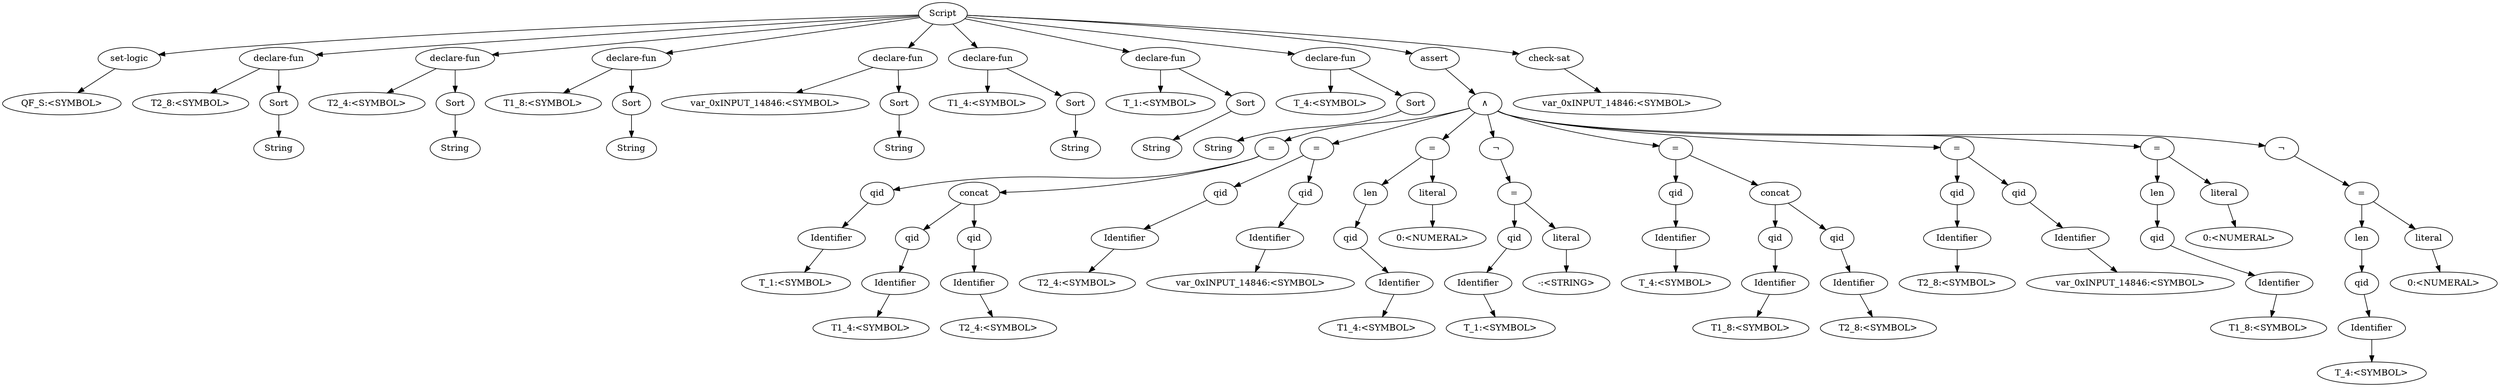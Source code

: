 digraph G { 
"0" [label="Script"];
"1" [label="set-logic"];
"0" -> "1";
"2" [label="QF_S:<SYMBOL>"];
"1" -> "2";
"3" [label="declare-fun"];
"0" -> "3";
"4" [label="T2_8:<SYMBOL>"];
"3" -> "4";
"5" [label="Sort"];
"3" -> "5";
"6" [label="String"];
"5" -> "6";
"7" [label="declare-fun"];
"0" -> "7";
"8" [label="T2_4:<SYMBOL>"];
"7" -> "8";
"9" [label="Sort"];
"7" -> "9";
"10" [label="String"];
"9" -> "10";
"11" [label="declare-fun"];
"0" -> "11";
"12" [label="T1_8:<SYMBOL>"];
"11" -> "12";
"13" [label="Sort"];
"11" -> "13";
"14" [label="String"];
"13" -> "14";
"15" [label="declare-fun"];
"0" -> "15";
"16" [label="var_0xINPUT_14846:<SYMBOL>"];
"15" -> "16";
"17" [label="Sort"];
"15" -> "17";
"18" [label="String"];
"17" -> "18";
"19" [label="declare-fun"];
"0" -> "19";
"20" [label="T1_4:<SYMBOL>"];
"19" -> "20";
"21" [label="Sort"];
"19" -> "21";
"22" [label="String"];
"21" -> "22";
"23" [label="declare-fun"];
"0" -> "23";
"24" [label="T_1:<SYMBOL>"];
"23" -> "24";
"25" [label="Sort"];
"23" -> "25";
"26" [label="String"];
"25" -> "26";
"27" [label="declare-fun"];
"0" -> "27";
"28" [label="T_4:<SYMBOL>"];
"27" -> "28";
"29" [label="Sort"];
"27" -> "29";
"30" [label="String"];
"29" -> "30";
"31" [label="assert"];
"0" -> "31";
"32" [label="&and;"];
"31" -> "32";
"33" [label="="];
"32" -> "33";
"34" [label="qid"];
"33" -> "34";
"35" [label="Identifier"];
"34" -> "35";
"36" [label="T_1:<SYMBOL>"];
"35" -> "36";
"37" [label="concat"];
"33" -> "37";
"38" [label="qid"];
"37" -> "38";
"39" [label="Identifier"];
"38" -> "39";
"40" [label="T1_4:<SYMBOL>"];
"39" -> "40";
"41" [label="qid"];
"37" -> "41";
"42" [label="Identifier"];
"41" -> "42";
"43" [label="T2_4:<SYMBOL>"];
"42" -> "43";
"44" [label="="];
"32" -> "44";
"45" [label="qid"];
"44" -> "45";
"46" [label="Identifier"];
"45" -> "46";
"47" [label="T2_4:<SYMBOL>"];
"46" -> "47";
"48" [label="qid"];
"44" -> "48";
"49" [label="Identifier"];
"48" -> "49";
"50" [label="var_0xINPUT_14846:<SYMBOL>"];
"49" -> "50";
"51" [label="="];
"32" -> "51";
"52" [label="len"];
"51" -> "52";
"53" [label="qid"];
"52" -> "53";
"54" [label="Identifier"];
"53" -> "54";
"55" [label="T1_4:<SYMBOL>"];
"54" -> "55";
"56" [label="literal"];
"51" -> "56";
"57" [label="0:<NUMERAL>"];
"56" -> "57";
"58" [label="&not;"];
"32" -> "58";
"59" [label="="];
"58" -> "59";
"60" [label="qid"];
"59" -> "60";
"61" [label="Identifier"];
"60" -> "61";
"62" [label="T_1:<SYMBOL>"];
"61" -> "62";
"63" [label="literal"];
"59" -> "63";
"64" [label="-:<STRING>"];
"63" -> "64";
"65" [label="="];
"32" -> "65";
"66" [label="qid"];
"65" -> "66";
"67" [label="Identifier"];
"66" -> "67";
"68" [label="T_4:<SYMBOL>"];
"67" -> "68";
"69" [label="concat"];
"65" -> "69";
"70" [label="qid"];
"69" -> "70";
"71" [label="Identifier"];
"70" -> "71";
"72" [label="T1_8:<SYMBOL>"];
"71" -> "72";
"73" [label="qid"];
"69" -> "73";
"74" [label="Identifier"];
"73" -> "74";
"75" [label="T2_8:<SYMBOL>"];
"74" -> "75";
"76" [label="="];
"32" -> "76";
"77" [label="qid"];
"76" -> "77";
"78" [label="Identifier"];
"77" -> "78";
"79" [label="T2_8:<SYMBOL>"];
"78" -> "79";
"80" [label="qid"];
"76" -> "80";
"81" [label="Identifier"];
"80" -> "81";
"82" [label="var_0xINPUT_14846:<SYMBOL>"];
"81" -> "82";
"83" [label="="];
"32" -> "83";
"84" [label="len"];
"83" -> "84";
"85" [label="qid"];
"84" -> "85";
"86" [label="Identifier"];
"85" -> "86";
"87" [label="T1_8:<SYMBOL>"];
"86" -> "87";
"88" [label="literal"];
"83" -> "88";
"89" [label="0:<NUMERAL>"];
"88" -> "89";
"90" [label="&not;"];
"32" -> "90";
"91" [label="="];
"90" -> "91";
"92" [label="len"];
"91" -> "92";
"93" [label="qid"];
"92" -> "93";
"94" [label="Identifier"];
"93" -> "94";
"95" [label="T_4:<SYMBOL>"];
"94" -> "95";
"96" [label="literal"];
"91" -> "96";
"97" [label="0:<NUMERAL>"];
"96" -> "97";
"98" [label="check-sat"];
"0" -> "98";
"99" [label="var_0xINPUT_14846:<SYMBOL>"];
"98" -> "99";
}
